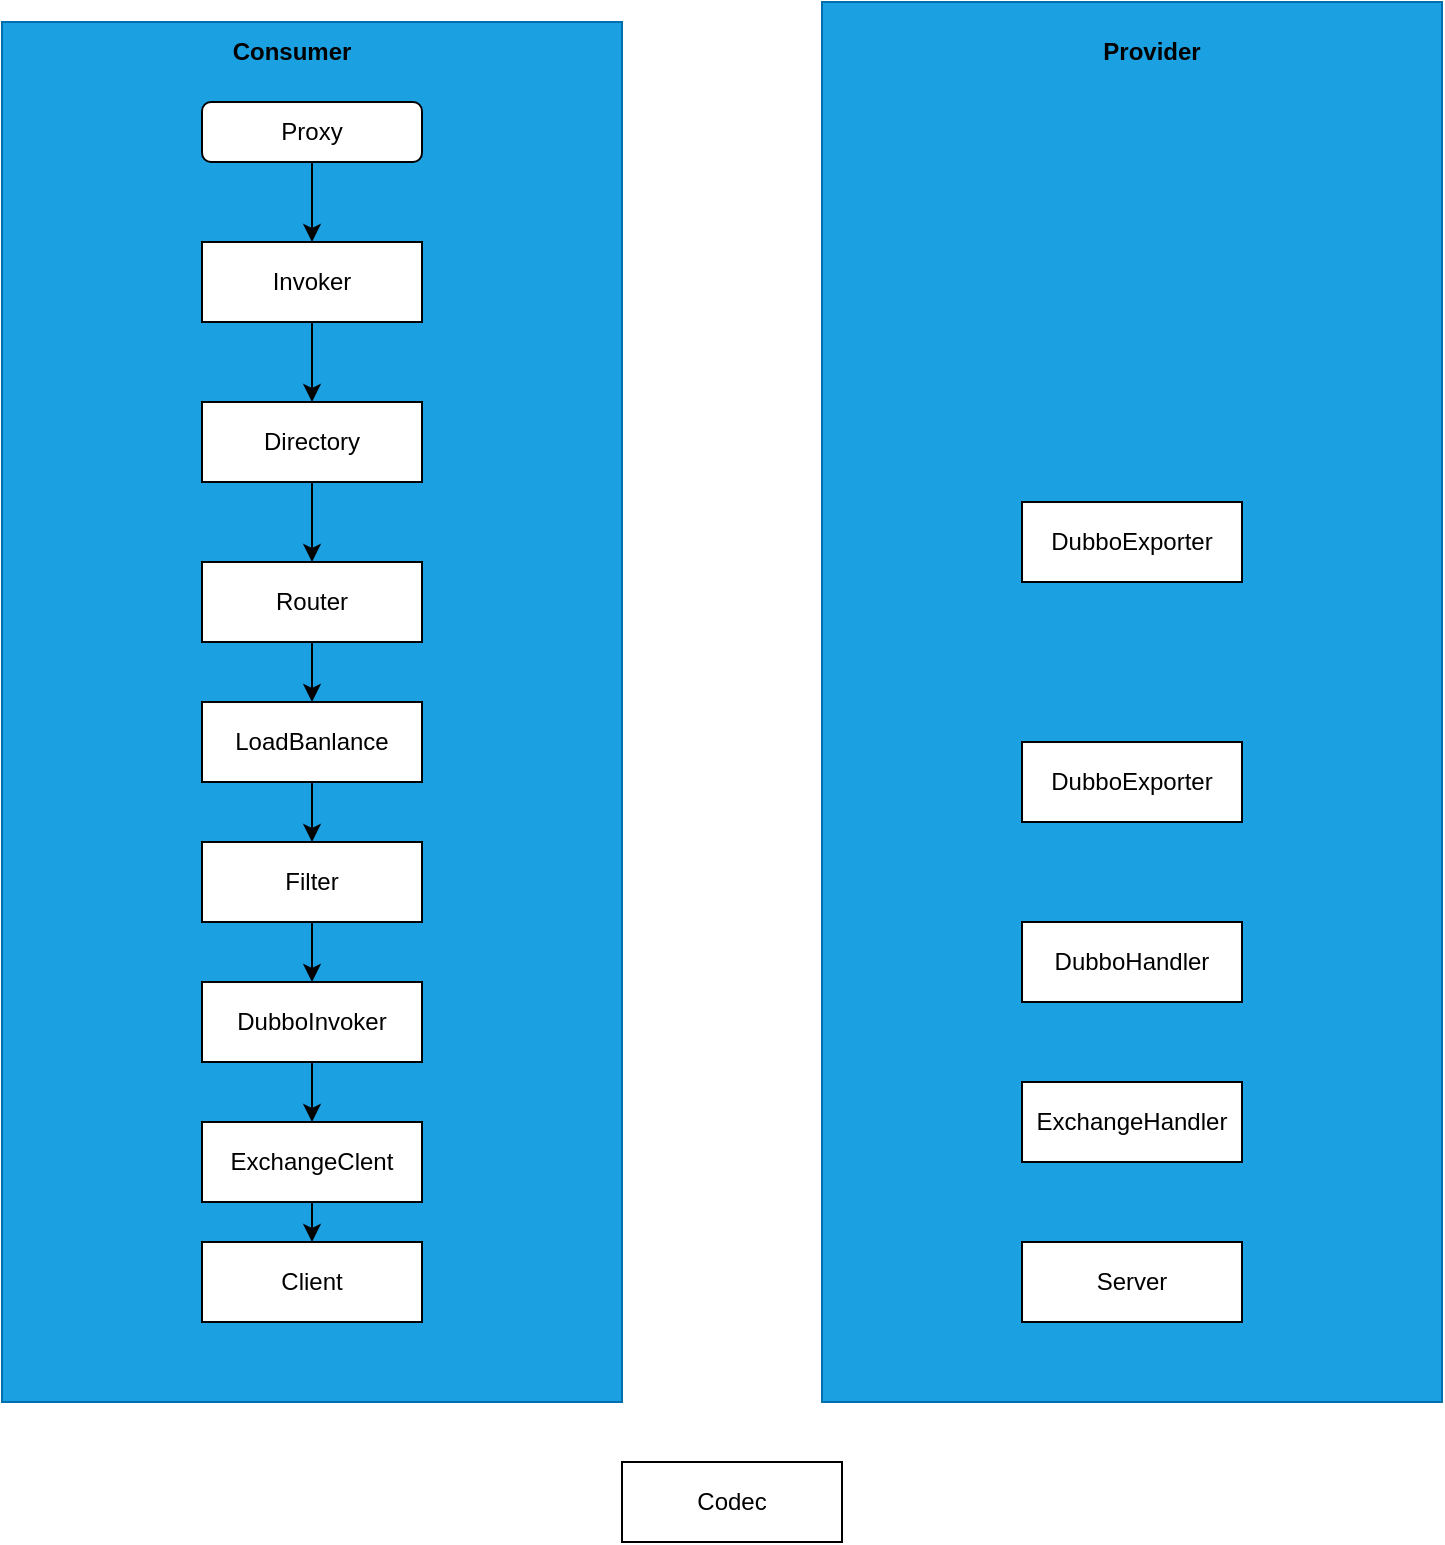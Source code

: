 <mxfile version="15.2.7" type="device"><diagram id="eVNwTEMD4eBBi8itcLDH" name="第 1 页"><mxGraphModel dx="1086" dy="806" grid="1" gridSize="10" guides="1" tooltips="1" connect="1" arrows="1" fold="1" page="1" pageScale="1" pageWidth="827" pageHeight="1169" math="0" shadow="0"><root><mxCell id="0"/><mxCell id="1" parent="0"/><mxCell id="6ygghaw8Vlgmsq7mLgqt-1" value="&lt;div&gt;&lt;/div&gt;" style="rounded=0;whiteSpace=wrap;html=1;align=left;fillColor=#1ba1e2;strokeColor=#006EAF;fontColor=#ffffff;" parent="1" vertex="1"><mxGeometry x="90" y="60" width="310" height="690" as="geometry"/></mxCell><mxCell id="6ygghaw8Vlgmsq7mLgqt-2" value="&lt;b&gt;Consumer&lt;/b&gt;" style="text;html=1;strokeColor=none;fillColor=none;align=center;verticalAlign=middle;whiteSpace=wrap;rounded=0;" parent="1" vertex="1"><mxGeometry x="210" y="60" width="50" height="30" as="geometry"/></mxCell><mxCell id="6ygghaw8Vlgmsq7mLgqt-3" value="&lt;div&gt;&lt;/div&gt;" style="rounded=0;whiteSpace=wrap;html=1;align=left;fillColor=#1ba1e2;strokeColor=#006EAF;fontColor=#ffffff;" parent="1" vertex="1"><mxGeometry x="500" y="50" width="310" height="700" as="geometry"/></mxCell><mxCell id="6ygghaw8Vlgmsq7mLgqt-4" value="&lt;b&gt;Provider&lt;/b&gt;" style="text;html=1;strokeColor=none;fillColor=none;align=center;verticalAlign=middle;whiteSpace=wrap;rounded=0;" parent="1" vertex="1"><mxGeometry x="640" y="60" width="50" height="30" as="geometry"/></mxCell><mxCell id="6ygghaw8Vlgmsq7mLgqt-8" style="edgeStyle=orthogonalEdgeStyle;rounded=0;orthogonalLoop=1;jettySize=auto;html=1;exitX=0.5;exitY=1;exitDx=0;exitDy=0;" parent="1" source="6ygghaw8Vlgmsq7mLgqt-5" target="6ygghaw8Vlgmsq7mLgqt-6" edge="1"><mxGeometry relative="1" as="geometry"/></mxCell><mxCell id="6ygghaw8Vlgmsq7mLgqt-5" value="Proxy" style="rounded=1;whiteSpace=wrap;html=1;" parent="1" vertex="1"><mxGeometry x="190" y="100" width="110" height="30" as="geometry"/></mxCell><mxCell id="6ygghaw8Vlgmsq7mLgqt-9" style="edgeStyle=orthogonalEdgeStyle;rounded=0;orthogonalLoop=1;jettySize=auto;html=1;exitX=0.5;exitY=1;exitDx=0;exitDy=0;entryX=0.5;entryY=0;entryDx=0;entryDy=0;" parent="1" source="6ygghaw8Vlgmsq7mLgqt-6" target="6ygghaw8Vlgmsq7mLgqt-7" edge="1"><mxGeometry relative="1" as="geometry"/></mxCell><mxCell id="6ygghaw8Vlgmsq7mLgqt-6" value="Invoker" style="rounded=0;whiteSpace=wrap;html=1;" parent="1" vertex="1"><mxGeometry x="190" y="170" width="110" height="40" as="geometry"/></mxCell><mxCell id="6ygghaw8Vlgmsq7mLgqt-12" style="edgeStyle=orthogonalEdgeStyle;rounded=0;orthogonalLoop=1;jettySize=auto;html=1;exitX=0.5;exitY=1;exitDx=0;exitDy=0;entryX=0.5;entryY=0;entryDx=0;entryDy=0;" parent="1" source="6ygghaw8Vlgmsq7mLgqt-7" target="6ygghaw8Vlgmsq7mLgqt-10" edge="1"><mxGeometry relative="1" as="geometry"/></mxCell><mxCell id="6ygghaw8Vlgmsq7mLgqt-7" value="Directory" style="rounded=0;whiteSpace=wrap;html=1;" parent="1" vertex="1"><mxGeometry x="190" y="250" width="110" height="40" as="geometry"/></mxCell><mxCell id="6ygghaw8Vlgmsq7mLgqt-13" style="edgeStyle=orthogonalEdgeStyle;rounded=0;orthogonalLoop=1;jettySize=auto;html=1;exitX=0.5;exitY=1;exitDx=0;exitDy=0;entryX=0.5;entryY=0;entryDx=0;entryDy=0;" parent="1" source="6ygghaw8Vlgmsq7mLgqt-10" target="6ygghaw8Vlgmsq7mLgqt-11" edge="1"><mxGeometry relative="1" as="geometry"/></mxCell><mxCell id="6ygghaw8Vlgmsq7mLgqt-10" value="Router" style="rounded=0;whiteSpace=wrap;html=1;" parent="1" vertex="1"><mxGeometry x="190" y="330" width="110" height="40" as="geometry"/></mxCell><mxCell id="6ygghaw8Vlgmsq7mLgqt-15" style="edgeStyle=orthogonalEdgeStyle;rounded=0;orthogonalLoop=1;jettySize=auto;html=1;exitX=0.5;exitY=1;exitDx=0;exitDy=0;entryX=0.5;entryY=0;entryDx=0;entryDy=0;" parent="1" source="6ygghaw8Vlgmsq7mLgqt-11" target="6ygghaw8Vlgmsq7mLgqt-14" edge="1"><mxGeometry relative="1" as="geometry"/></mxCell><mxCell id="6ygghaw8Vlgmsq7mLgqt-11" value="LoadBanlance" style="rounded=0;whiteSpace=wrap;html=1;" parent="1" vertex="1"><mxGeometry x="190" y="400" width="110" height="40" as="geometry"/></mxCell><mxCell id="6ygghaw8Vlgmsq7mLgqt-18" value="" style="edgeStyle=orthogonalEdgeStyle;rounded=0;orthogonalLoop=1;jettySize=auto;html=1;" parent="1" source="6ygghaw8Vlgmsq7mLgqt-14" target="6ygghaw8Vlgmsq7mLgqt-16" edge="1"><mxGeometry relative="1" as="geometry"/></mxCell><mxCell id="6ygghaw8Vlgmsq7mLgqt-14" value="Filter" style="rounded=0;whiteSpace=wrap;html=1;" parent="1" vertex="1"><mxGeometry x="190" y="470" width="110" height="40" as="geometry"/></mxCell><mxCell id="6ygghaw8Vlgmsq7mLgqt-22" style="edgeStyle=orthogonalEdgeStyle;rounded=0;orthogonalLoop=1;jettySize=auto;html=1;exitX=0.5;exitY=1;exitDx=0;exitDy=0;entryX=0.5;entryY=0;entryDx=0;entryDy=0;" parent="1" source="6ygghaw8Vlgmsq7mLgqt-16" target="6ygghaw8Vlgmsq7mLgqt-20" edge="1"><mxGeometry relative="1" as="geometry"/></mxCell><mxCell id="6ygghaw8Vlgmsq7mLgqt-16" value="DubboInvoker" style="rounded=0;whiteSpace=wrap;html=1;" parent="1" vertex="1"><mxGeometry x="190" y="540" width="110" height="40" as="geometry"/></mxCell><mxCell id="6ygghaw8Vlgmsq7mLgqt-23" style="edgeStyle=orthogonalEdgeStyle;rounded=0;orthogonalLoop=1;jettySize=auto;html=1;exitX=0.5;exitY=1;exitDx=0;exitDy=0;entryX=0.5;entryY=0;entryDx=0;entryDy=0;" parent="1" source="6ygghaw8Vlgmsq7mLgqt-20" target="6ygghaw8Vlgmsq7mLgqt-21" edge="1"><mxGeometry relative="1" as="geometry"/></mxCell><mxCell id="6ygghaw8Vlgmsq7mLgqt-20" value="ExchangeClent" style="rounded=0;whiteSpace=wrap;html=1;" parent="1" vertex="1"><mxGeometry x="190" y="610" width="110" height="40" as="geometry"/></mxCell><mxCell id="6ygghaw8Vlgmsq7mLgqt-21" value="Client" style="rounded=0;whiteSpace=wrap;html=1;" parent="1" vertex="1"><mxGeometry x="190" y="670" width="110" height="40" as="geometry"/></mxCell><mxCell id="QdBRB2DVpXbY5RtyJYz9-1" value="Codec" style="rounded=0;whiteSpace=wrap;html=1;" vertex="1" parent="1"><mxGeometry x="400" y="780" width="110" height="40" as="geometry"/></mxCell><mxCell id="QdBRB2DVpXbY5RtyJYz9-2" value="Server" style="rounded=0;whiteSpace=wrap;html=1;" vertex="1" parent="1"><mxGeometry x="600" y="670" width="110" height="40" as="geometry"/></mxCell><mxCell id="QdBRB2DVpXbY5RtyJYz9-3" value="ExchangeHandler" style="rounded=0;whiteSpace=wrap;html=1;" vertex="1" parent="1"><mxGeometry x="600" y="590" width="110" height="40" as="geometry"/></mxCell><mxCell id="QdBRB2DVpXbY5RtyJYz9-5" value="DubboHandler" style="rounded=0;whiteSpace=wrap;html=1;" vertex="1" parent="1"><mxGeometry x="600" y="510" width="110" height="40" as="geometry"/></mxCell><mxCell id="QdBRB2DVpXbY5RtyJYz9-6" value="DubboExporter" style="rounded=0;whiteSpace=wrap;html=1;" vertex="1" parent="1"><mxGeometry x="600" y="420" width="110" height="40" as="geometry"/></mxCell><mxCell id="QdBRB2DVpXbY5RtyJYz9-7" value="DubboExporter" style="rounded=0;whiteSpace=wrap;html=1;" vertex="1" parent="1"><mxGeometry x="600" y="300" width="110" height="40" as="geometry"/></mxCell></root></mxGraphModel></diagram></mxfile>